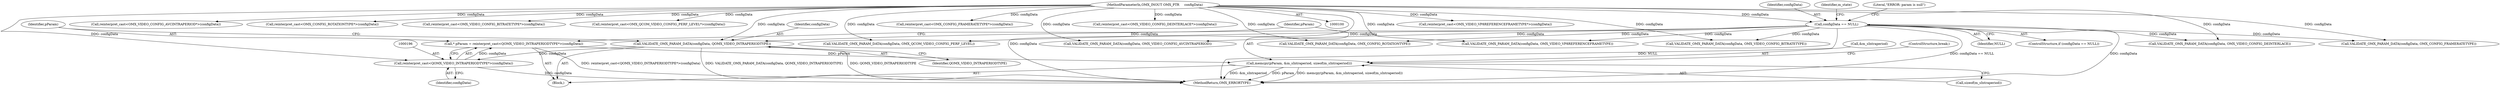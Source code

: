 digraph "0_Android_560ccdb509a7b86186fac0fce1b25bd9a3e6a6e8_4@pointer" {
"1000193" [label="(Call,* pParam = reinterpret_cast<QOMX_VIDEO_INTRAPERIODTYPE*>(configData))"];
"1000195" [label="(Call,reinterpret_cast<QOMX_VIDEO_INTRAPERIODTYPE*>(configData))"];
"1000189" [label="(Call,VALIDATE_OMX_PARAM_DATA(configData, QOMX_VIDEO_INTRAPERIODTYPE))"];
"1000109" [label="(Call,configData == NULL)"];
"1000103" [label="(MethodParameterIn,OMX_INOUT OMX_PTR     configData)"];
"1000198" [label="(Call,memcpy(pParam, &m_sIntraperiod, sizeof(m_sIntraperiod)))"];
"1000193" [label="(Call,* pParam = reinterpret_cast<QOMX_VIDEO_INTRAPERIODTYPE*>(configData))"];
"1000199" [label="(Identifier,pParam)"];
"1000253" [label="(Call,reinterpret_cast<OMX_VIDEO_VP8REFERENCEFRAMETYPE*>(configData))"];
"1000267" [label="(Call,VALIDATE_OMX_PARAM_DATA(configData, OMX_QCOM_VIDEO_CONFIG_PERF_LEVEL))"];
"1000213" [label="(Call,reinterpret_cast<OMX_VIDEO_CONFIG_AVCINTRAPERIOD*>(configData))"];
"1000175" [label="(Call,reinterpret_cast<OMX_CONFIG_ROTATIONTYPE*>(configData))"];
"1000139" [label="(Call,reinterpret_cast<OMX_VIDEO_CONFIG_BITRATETYPE*>(configData))"];
"1000274" [label="(Call,reinterpret_cast<OMX_QCOM_VIDEO_CONFIG_PERF_LEVEL*>(configData))"];
"1000111" [label="(Identifier,NULL)"];
"1000200" [label="(Call,&m_sIntraperiod)"];
"1000119" [label="(Identifier,m_state)"];
"1000310" [label="(MethodReturn,OMX_ERRORTYPE)"];
"1000207" [label="(Call,VALIDATE_OMX_PARAM_DATA(configData, OMX_VIDEO_CONFIG_AVCINTRAPERIOD))"];
"1000114" [label="(Literal,\"ERROR: param is null\")"];
"1000202" [label="(Call,sizeof(m_sIntraperiod))"];
"1000169" [label="(Call,VALIDATE_OMX_PARAM_DATA(configData, OMX_CONFIG_ROTATIONTYPE))"];
"1000103" [label="(MethodParameterIn,OMX_INOUT OMX_PTR     configData)"];
"1000157" [label="(Call,reinterpret_cast<OMX_CONFIG_FRAMERATETYPE*>(configData))"];
"1000247" [label="(Call,VALIDATE_OMX_PARAM_DATA(configData, OMX_VIDEO_VP8REFERENCEFRAMETYPE))"];
"1000189" [label="(Call,VALIDATE_OMX_PARAM_DATA(configData, QOMX_VIDEO_INTRAPERIODTYPE))"];
"1000186" [label="(Block,)"];
"1000110" [label="(Identifier,configData)"];
"1000198" [label="(Call,memcpy(pParam, &m_sIntraperiod, sizeof(m_sIntraperiod)))"];
"1000233" [label="(Call,reinterpret_cast<OMX_VIDEO_CONFIG_DEINTERLACE*>(configData))"];
"1000133" [label="(Call,VALIDATE_OMX_PARAM_DATA(configData, OMX_VIDEO_CONFIG_BITRATETYPE))"];
"1000191" [label="(Identifier,QOMX_VIDEO_INTRAPERIODTYPE)"];
"1000227" [label="(Call,VALIDATE_OMX_PARAM_DATA(configData, OMX_VIDEO_CONFIG_DEINTERLACE))"];
"1000190" [label="(Identifier,configData)"];
"1000109" [label="(Call,configData == NULL)"];
"1000204" [label="(ControlStructure,break;)"];
"1000197" [label="(Identifier,configData)"];
"1000195" [label="(Call,reinterpret_cast<QOMX_VIDEO_INTRAPERIODTYPE*>(configData))"];
"1000108" [label="(ControlStructure,if (configData == NULL))"];
"1000194" [label="(Identifier,pParam)"];
"1000151" [label="(Call,VALIDATE_OMX_PARAM_DATA(configData, OMX_CONFIG_FRAMERATETYPE))"];
"1000193" -> "1000186"  [label="AST: "];
"1000193" -> "1000195"  [label="CFG: "];
"1000194" -> "1000193"  [label="AST: "];
"1000195" -> "1000193"  [label="AST: "];
"1000199" -> "1000193"  [label="CFG: "];
"1000193" -> "1000310"  [label="DDG: reinterpret_cast<QOMX_VIDEO_INTRAPERIODTYPE*>(configData)"];
"1000195" -> "1000193"  [label="DDG: configData"];
"1000193" -> "1000198"  [label="DDG: pParam"];
"1000195" -> "1000197"  [label="CFG: "];
"1000196" -> "1000195"  [label="AST: "];
"1000197" -> "1000195"  [label="AST: "];
"1000195" -> "1000310"  [label="DDG: configData"];
"1000189" -> "1000195"  [label="DDG: configData"];
"1000103" -> "1000195"  [label="DDG: configData"];
"1000189" -> "1000186"  [label="AST: "];
"1000189" -> "1000191"  [label="CFG: "];
"1000190" -> "1000189"  [label="AST: "];
"1000191" -> "1000189"  [label="AST: "];
"1000194" -> "1000189"  [label="CFG: "];
"1000189" -> "1000310"  [label="DDG: VALIDATE_OMX_PARAM_DATA(configData, QOMX_VIDEO_INTRAPERIODTYPE)"];
"1000189" -> "1000310"  [label="DDG: QOMX_VIDEO_INTRAPERIODTYPE"];
"1000109" -> "1000189"  [label="DDG: configData"];
"1000103" -> "1000189"  [label="DDG: configData"];
"1000109" -> "1000108"  [label="AST: "];
"1000109" -> "1000111"  [label="CFG: "];
"1000110" -> "1000109"  [label="AST: "];
"1000111" -> "1000109"  [label="AST: "];
"1000114" -> "1000109"  [label="CFG: "];
"1000119" -> "1000109"  [label="CFG: "];
"1000109" -> "1000310"  [label="DDG: configData"];
"1000109" -> "1000310"  [label="DDG: NULL"];
"1000109" -> "1000310"  [label="DDG: configData == NULL"];
"1000103" -> "1000109"  [label="DDG: configData"];
"1000109" -> "1000133"  [label="DDG: configData"];
"1000109" -> "1000151"  [label="DDG: configData"];
"1000109" -> "1000169"  [label="DDG: configData"];
"1000109" -> "1000207"  [label="DDG: configData"];
"1000109" -> "1000227"  [label="DDG: configData"];
"1000109" -> "1000247"  [label="DDG: configData"];
"1000109" -> "1000267"  [label="DDG: configData"];
"1000103" -> "1000100"  [label="AST: "];
"1000103" -> "1000310"  [label="DDG: configData"];
"1000103" -> "1000133"  [label="DDG: configData"];
"1000103" -> "1000139"  [label="DDG: configData"];
"1000103" -> "1000151"  [label="DDG: configData"];
"1000103" -> "1000157"  [label="DDG: configData"];
"1000103" -> "1000169"  [label="DDG: configData"];
"1000103" -> "1000175"  [label="DDG: configData"];
"1000103" -> "1000207"  [label="DDG: configData"];
"1000103" -> "1000213"  [label="DDG: configData"];
"1000103" -> "1000227"  [label="DDG: configData"];
"1000103" -> "1000233"  [label="DDG: configData"];
"1000103" -> "1000247"  [label="DDG: configData"];
"1000103" -> "1000253"  [label="DDG: configData"];
"1000103" -> "1000267"  [label="DDG: configData"];
"1000103" -> "1000274"  [label="DDG: configData"];
"1000198" -> "1000186"  [label="AST: "];
"1000198" -> "1000202"  [label="CFG: "];
"1000199" -> "1000198"  [label="AST: "];
"1000200" -> "1000198"  [label="AST: "];
"1000202" -> "1000198"  [label="AST: "];
"1000204" -> "1000198"  [label="CFG: "];
"1000198" -> "1000310"  [label="DDG: &m_sIntraperiod"];
"1000198" -> "1000310"  [label="DDG: pParam"];
"1000198" -> "1000310"  [label="DDG: memcpy(pParam, &m_sIntraperiod, sizeof(m_sIntraperiod))"];
}
